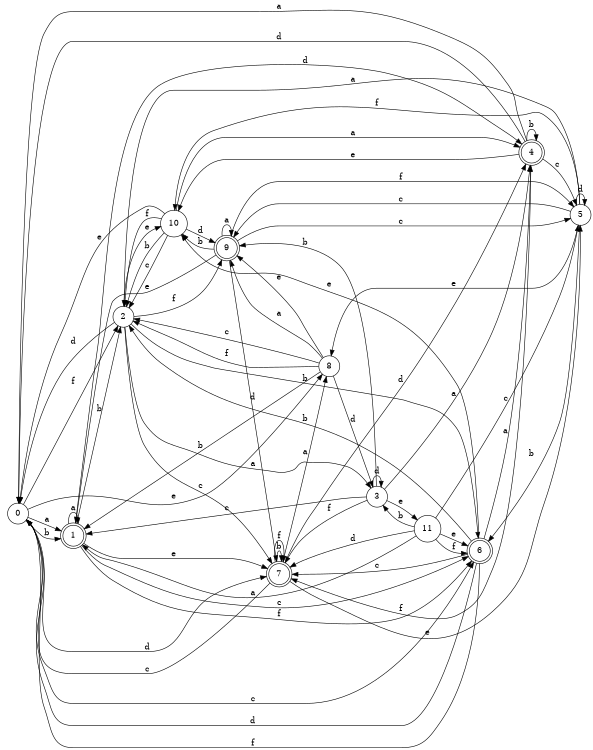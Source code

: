 digraph n10_8 {
__start0 [label="" shape="none"];

rankdir=LR;
size="8,5";

s0 [style="filled", color="black", fillcolor="white" shape="circle", label="0"];
s1 [style="rounded,filled", color="black", fillcolor="white" shape="doublecircle", label="1"];
s2 [style="filled", color="black", fillcolor="white" shape="circle", label="2"];
s3 [style="filled", color="black", fillcolor="white" shape="circle", label="3"];
s4 [style="rounded,filled", color="black", fillcolor="white" shape="doublecircle", label="4"];
s5 [style="filled", color="black", fillcolor="white" shape="circle", label="5"];
s6 [style="rounded,filled", color="black", fillcolor="white" shape="doublecircle", label="6"];
s7 [style="rounded,filled", color="black", fillcolor="white" shape="doublecircle", label="7"];
s8 [style="filled", color="black", fillcolor="white" shape="circle", label="8"];
s9 [style="rounded,filled", color="black", fillcolor="white" shape="doublecircle", label="9"];
s10 [style="filled", color="black", fillcolor="white" shape="circle", label="10"];
s11 [style="filled", color="black", fillcolor="white" shape="circle", label="11"];
s0 -> s1 [label="a"];
s0 -> s1 [label="b"];
s0 -> s6 [label="c"];
s0 -> s7 [label="d"];
s0 -> s8 [label="e"];
s0 -> s2 [label="f"];
s1 -> s1 [label="a"];
s1 -> s2 [label="b"];
s1 -> s6 [label="c"];
s1 -> s4 [label="d"];
s1 -> s7 [label="e"];
s1 -> s6 [label="f"];
s2 -> s3 [label="a"];
s2 -> s6 [label="b"];
s2 -> s7 [label="c"];
s2 -> s0 [label="d"];
s2 -> s10 [label="e"];
s2 -> s9 [label="f"];
s3 -> s4 [label="a"];
s3 -> s9 [label="b"];
s3 -> s1 [label="c"];
s3 -> s3 [label="d"];
s3 -> s11 [label="e"];
s3 -> s7 [label="f"];
s4 -> s0 [label="a"];
s4 -> s4 [label="b"];
s4 -> s5 [label="c"];
s4 -> s0 [label="d"];
s4 -> s10 [label="e"];
s4 -> s7 [label="f"];
s5 -> s2 [label="a"];
s5 -> s6 [label="b"];
s5 -> s9 [label="c"];
s5 -> s5 [label="d"];
s5 -> s8 [label="e"];
s5 -> s10 [label="f"];
s6 -> s4 [label="a"];
s6 -> s2 [label="b"];
s6 -> s7 [label="c"];
s6 -> s0 [label="d"];
s6 -> s10 [label="e"];
s6 -> s0 [label="f"];
s7 -> s8 [label="a"];
s7 -> s7 [label="b"];
s7 -> s0 [label="c"];
s7 -> s4 [label="d"];
s7 -> s5 [label="e"];
s7 -> s7 [label="f"];
s8 -> s9 [label="a"];
s8 -> s1 [label="b"];
s8 -> s2 [label="c"];
s8 -> s3 [label="d"];
s8 -> s9 [label="e"];
s8 -> s2 [label="f"];
s9 -> s9 [label="a"];
s9 -> s10 [label="b"];
s9 -> s5 [label="c"];
s9 -> s7 [label="d"];
s9 -> s1 [label="e"];
s9 -> s5 [label="f"];
s10 -> s4 [label="a"];
s10 -> s2 [label="b"];
s10 -> s2 [label="c"];
s10 -> s9 [label="d"];
s10 -> s0 [label="e"];
s10 -> s2 [label="f"];
s11 -> s1 [label="a"];
s11 -> s3 [label="b"];
s11 -> s5 [label="c"];
s11 -> s7 [label="d"];
s11 -> s6 [label="e"];
s11 -> s6 [label="f"];

}